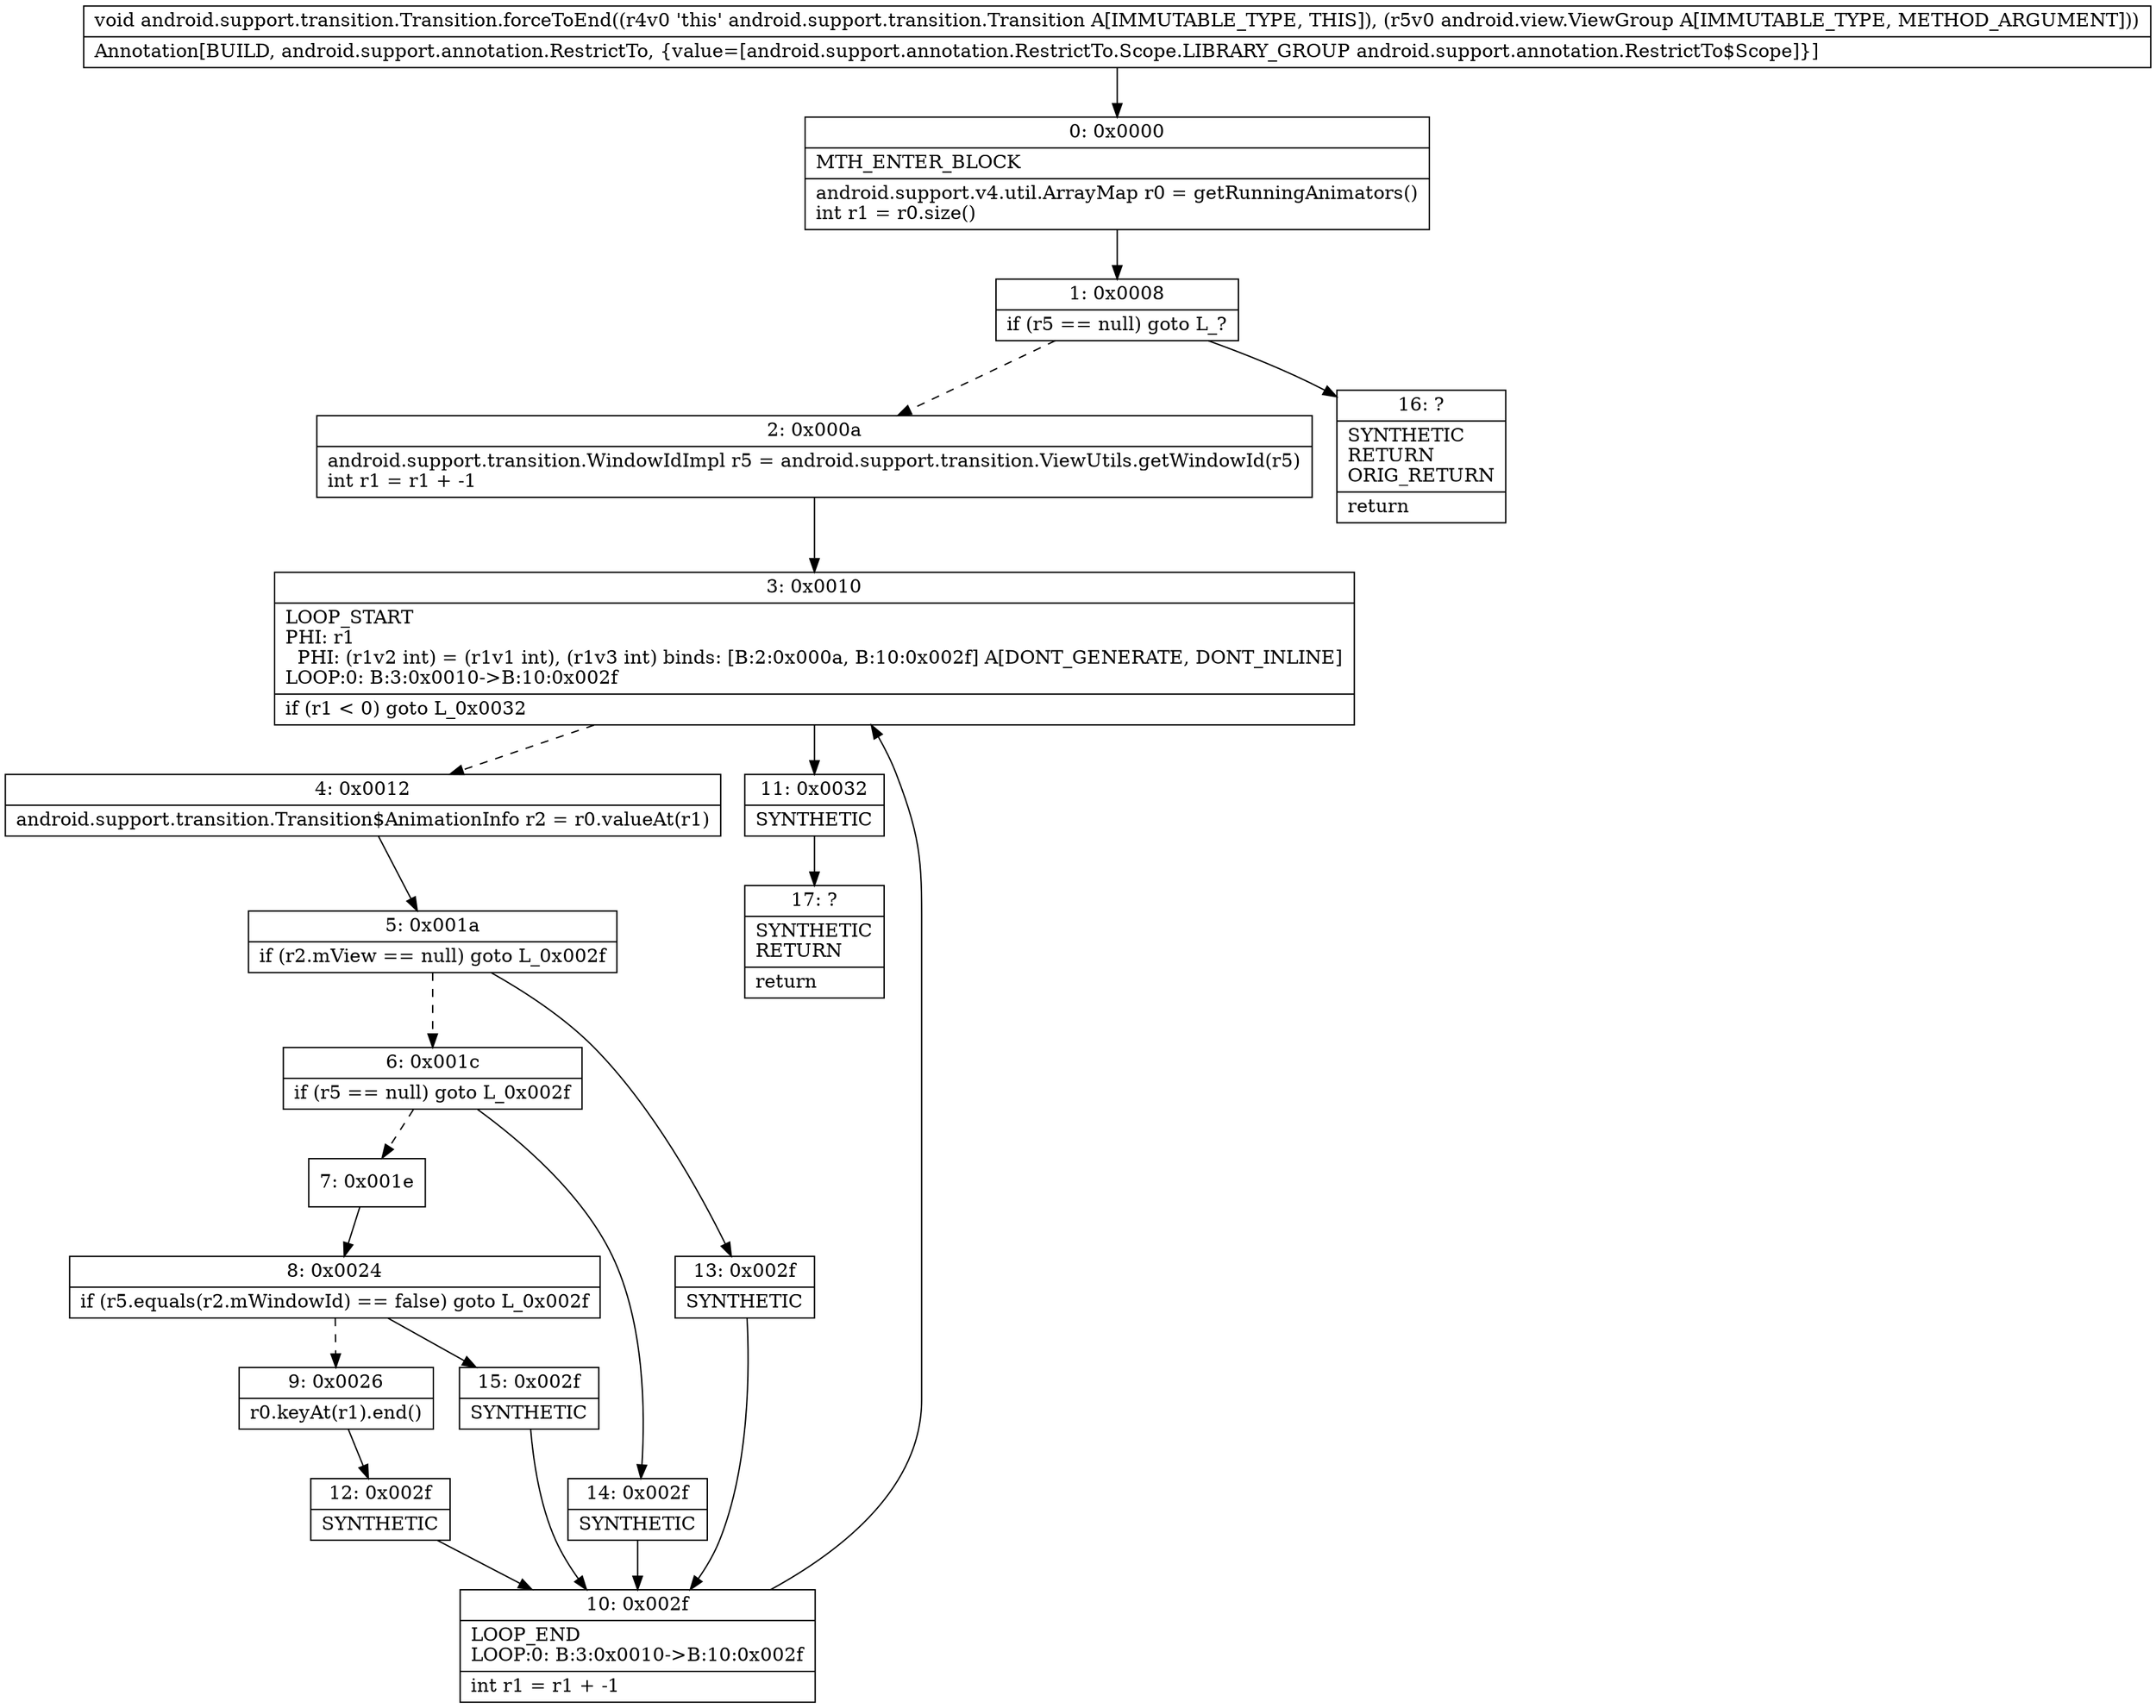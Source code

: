 digraph "CFG forandroid.support.transition.Transition.forceToEnd(Landroid\/view\/ViewGroup;)V" {
Node_0 [shape=record,label="{0\:\ 0x0000|MTH_ENTER_BLOCK\l|android.support.v4.util.ArrayMap r0 = getRunningAnimators()\lint r1 = r0.size()\l}"];
Node_1 [shape=record,label="{1\:\ 0x0008|if (r5 == null) goto L_?\l}"];
Node_2 [shape=record,label="{2\:\ 0x000a|android.support.transition.WindowIdImpl r5 = android.support.transition.ViewUtils.getWindowId(r5)\lint r1 = r1 + \-1\l}"];
Node_3 [shape=record,label="{3\:\ 0x0010|LOOP_START\lPHI: r1 \l  PHI: (r1v2 int) = (r1v1 int), (r1v3 int) binds: [B:2:0x000a, B:10:0x002f] A[DONT_GENERATE, DONT_INLINE]\lLOOP:0: B:3:0x0010\-\>B:10:0x002f\l|if (r1 \< 0) goto L_0x0032\l}"];
Node_4 [shape=record,label="{4\:\ 0x0012|android.support.transition.Transition$AnimationInfo r2 = r0.valueAt(r1)\l}"];
Node_5 [shape=record,label="{5\:\ 0x001a|if (r2.mView == null) goto L_0x002f\l}"];
Node_6 [shape=record,label="{6\:\ 0x001c|if (r5 == null) goto L_0x002f\l}"];
Node_7 [shape=record,label="{7\:\ 0x001e}"];
Node_8 [shape=record,label="{8\:\ 0x0024|if (r5.equals(r2.mWindowId) == false) goto L_0x002f\l}"];
Node_9 [shape=record,label="{9\:\ 0x0026|r0.keyAt(r1).end()\l}"];
Node_10 [shape=record,label="{10\:\ 0x002f|LOOP_END\lLOOP:0: B:3:0x0010\-\>B:10:0x002f\l|int r1 = r1 + \-1\l}"];
Node_11 [shape=record,label="{11\:\ 0x0032|SYNTHETIC\l}"];
Node_12 [shape=record,label="{12\:\ 0x002f|SYNTHETIC\l}"];
Node_13 [shape=record,label="{13\:\ 0x002f|SYNTHETIC\l}"];
Node_14 [shape=record,label="{14\:\ 0x002f|SYNTHETIC\l}"];
Node_15 [shape=record,label="{15\:\ 0x002f|SYNTHETIC\l}"];
Node_16 [shape=record,label="{16\:\ ?|SYNTHETIC\lRETURN\lORIG_RETURN\l|return\l}"];
Node_17 [shape=record,label="{17\:\ ?|SYNTHETIC\lRETURN\l|return\l}"];
MethodNode[shape=record,label="{void android.support.transition.Transition.forceToEnd((r4v0 'this' android.support.transition.Transition A[IMMUTABLE_TYPE, THIS]), (r5v0 android.view.ViewGroup A[IMMUTABLE_TYPE, METHOD_ARGUMENT]))  | Annotation[BUILD, android.support.annotation.RestrictTo, \{value=[android.support.annotation.RestrictTo.Scope.LIBRARY_GROUP android.support.annotation.RestrictTo$Scope]\}]\l}"];
MethodNode -> Node_0;
Node_0 -> Node_1;
Node_1 -> Node_2[style=dashed];
Node_1 -> Node_16;
Node_2 -> Node_3;
Node_3 -> Node_4[style=dashed];
Node_3 -> Node_11;
Node_4 -> Node_5;
Node_5 -> Node_6[style=dashed];
Node_5 -> Node_13;
Node_6 -> Node_7[style=dashed];
Node_6 -> Node_14;
Node_7 -> Node_8;
Node_8 -> Node_9[style=dashed];
Node_8 -> Node_15;
Node_9 -> Node_12;
Node_10 -> Node_3;
Node_11 -> Node_17;
Node_12 -> Node_10;
Node_13 -> Node_10;
Node_14 -> Node_10;
Node_15 -> Node_10;
}

